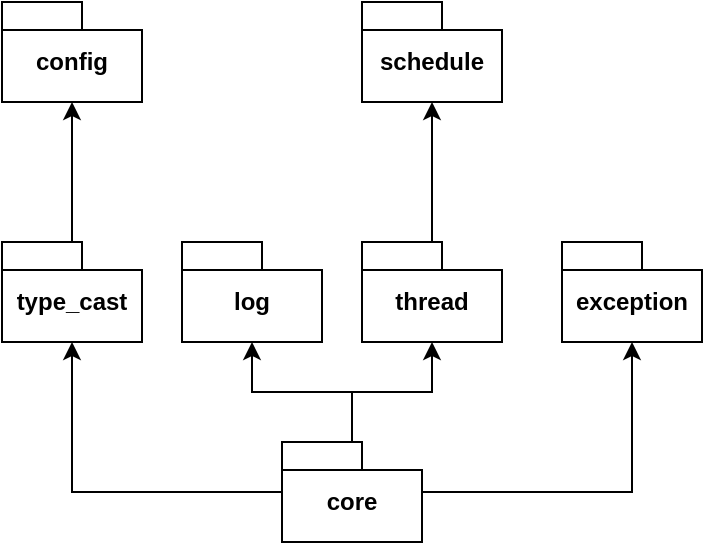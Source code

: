 <mxfile version="24.7.17" pages="2">
  <diagram id="NXlRC5RTMhaFIr8OJBEM" name="库的依赖关系">
    <mxGraphModel dx="1420" dy="822" grid="1" gridSize="10" guides="1" tooltips="1" connect="1" arrows="1" fold="1" page="1" pageScale="1" pageWidth="827" pageHeight="1169" math="0" shadow="0">
      <root>
        <mxCell id="0" />
        <mxCell id="1" parent="0" />
        <mxCell id="0Jr2urM_oxhzjha_tr9U-3" value="" style="edgeStyle=orthogonalEdgeStyle;rounded=0;orthogonalLoop=1;jettySize=auto;html=1;" edge="1" parent="1" source="DIk9cUcS_Ifio9A4nCbF-1" target="DIk9cUcS_Ifio9A4nCbF-3">
          <mxGeometry relative="1" as="geometry" />
        </mxCell>
        <mxCell id="0Jr2urM_oxhzjha_tr9U-4" value="" style="edgeStyle=orthogonalEdgeStyle;rounded=0;orthogonalLoop=1;jettySize=auto;html=1;" edge="1" parent="1" source="DIk9cUcS_Ifio9A4nCbF-1" target="DIk9cUcS_Ifio9A4nCbF-2">
          <mxGeometry relative="1" as="geometry" />
        </mxCell>
        <mxCell id="0Jr2urM_oxhzjha_tr9U-6" value="" style="edgeStyle=orthogonalEdgeStyle;rounded=0;orthogonalLoop=1;jettySize=auto;html=1;" edge="1" parent="1" source="DIk9cUcS_Ifio9A4nCbF-1" target="0Jr2urM_oxhzjha_tr9U-5">
          <mxGeometry relative="1" as="geometry" />
        </mxCell>
        <mxCell id="0Jr2urM_oxhzjha_tr9U-10" value="" style="edgeStyle=orthogonalEdgeStyle;rounded=0;orthogonalLoop=1;jettySize=auto;html=1;" edge="1" parent="1" source="DIk9cUcS_Ifio9A4nCbF-1" target="0Jr2urM_oxhzjha_tr9U-9">
          <mxGeometry relative="1" as="geometry" />
        </mxCell>
        <mxCell id="DIk9cUcS_Ifio9A4nCbF-1" value="core" style="shape=folder;fontStyle=1;spacingTop=10;tabWidth=40;tabHeight=14;tabPosition=left;html=1;whiteSpace=wrap;" parent="1" vertex="1">
          <mxGeometry x="370" y="890" width="70" height="50" as="geometry" />
        </mxCell>
        <mxCell id="DIk9cUcS_Ifio9A4nCbF-2" value="log" style="shape=folder;fontStyle=1;spacingTop=10;tabWidth=40;tabHeight=14;tabPosition=left;html=1;whiteSpace=wrap;" parent="1" vertex="1">
          <mxGeometry x="320" y="790" width="70" height="50" as="geometry" />
        </mxCell>
        <mxCell id="0Jr2urM_oxhzjha_tr9U-1" value="" style="edgeStyle=orthogonalEdgeStyle;rounded=0;orthogonalLoop=1;jettySize=auto;html=1;" edge="1" parent="1" source="DIk9cUcS_Ifio9A4nCbF-3" target="DIk9cUcS_Ifio9A4nCbF-4">
          <mxGeometry relative="1" as="geometry" />
        </mxCell>
        <mxCell id="DIk9cUcS_Ifio9A4nCbF-3" value="type_cast" style="shape=folder;fontStyle=1;spacingTop=10;tabWidth=40;tabHeight=14;tabPosition=left;html=1;whiteSpace=wrap;" parent="1" vertex="1">
          <mxGeometry x="230" y="790" width="70" height="50" as="geometry" />
        </mxCell>
        <mxCell id="DIk9cUcS_Ifio9A4nCbF-4" value="config" style="shape=folder;fontStyle=1;spacingTop=10;tabWidth=40;tabHeight=14;tabPosition=left;html=1;whiteSpace=wrap;" parent="1" vertex="1">
          <mxGeometry x="230" y="670" width="70" height="50" as="geometry" />
        </mxCell>
        <mxCell id="0Jr2urM_oxhzjha_tr9U-8" value="" style="edgeStyle=orthogonalEdgeStyle;rounded=0;orthogonalLoop=1;jettySize=auto;html=1;" edge="1" parent="1" source="0Jr2urM_oxhzjha_tr9U-5" target="0Jr2urM_oxhzjha_tr9U-7">
          <mxGeometry relative="1" as="geometry" />
        </mxCell>
        <mxCell id="0Jr2urM_oxhzjha_tr9U-5" value="thread" style="shape=folder;fontStyle=1;spacingTop=10;tabWidth=40;tabHeight=14;tabPosition=left;html=1;whiteSpace=wrap;" vertex="1" parent="1">
          <mxGeometry x="410" y="790" width="70" height="50" as="geometry" />
        </mxCell>
        <mxCell id="0Jr2urM_oxhzjha_tr9U-7" value="schedule" style="shape=folder;fontStyle=1;spacingTop=10;tabWidth=40;tabHeight=14;tabPosition=left;html=1;whiteSpace=wrap;" vertex="1" parent="1">
          <mxGeometry x="410" y="670" width="70" height="50" as="geometry" />
        </mxCell>
        <mxCell id="0Jr2urM_oxhzjha_tr9U-9" value="exception" style="shape=folder;fontStyle=1;spacingTop=10;tabWidth=40;tabHeight=14;tabPosition=left;html=1;whiteSpace=wrap;" vertex="1" parent="1">
          <mxGeometry x="510" y="790" width="70" height="50" as="geometry" />
        </mxCell>
      </root>
    </mxGraphModel>
  </diagram>
  <diagram name="Page-1" id="6133507b-19e7-1e82-6fc7-422aa6c4b21f">
    <mxGraphModel dx="-561" dy="956" grid="1" gridSize="10" guides="1" tooltips="1" connect="1" arrows="1" fold="1" page="1" pageScale="1" pageWidth="1100" pageHeight="850" background="none" math="0" shadow="0">
      <root>
        <mxCell id="0" />
        <mxCell id="1" parent="0" />
        <mxCell id="AdcH9d_CE-9o9flsWC_j-28" value="ConfigValue&amp;lt;Ty&amp;gt;" style="swimlane;fontStyle=1;align=center;verticalAlign=top;childLayout=stackLayout;horizontal=1;startSize=26;horizontalStack=0;resizeParent=1;resizeParentMax=0;resizeLast=0;collapsible=1;marginBottom=0;whiteSpace=wrap;html=1;" parent="1" vertex="1">
          <mxGeometry x="1932.5" y="658" width="160" height="86" as="geometry" />
        </mxCell>
        <mxCell id="AdcH9d_CE-9o9flsWC_j-29" value="+ field: type" style="text;strokeColor=none;fillColor=none;align=left;verticalAlign=top;spacingLeft=4;spacingRight=4;overflow=hidden;rotatable=0;points=[[0,0.5],[1,0.5]];portConstraint=eastwest;whiteSpace=wrap;html=1;" parent="AdcH9d_CE-9o9flsWC_j-28" vertex="1">
          <mxGeometry y="26" width="160" height="26" as="geometry" />
        </mxCell>
        <mxCell id="AdcH9d_CE-9o9flsWC_j-30" value="" style="line;strokeWidth=1;fillColor=none;align=left;verticalAlign=middle;spacingTop=-1;spacingLeft=3;spacingRight=3;rotatable=0;labelPosition=right;points=[];portConstraint=eastwest;strokeColor=inherit;" parent="AdcH9d_CE-9o9flsWC_j-28" vertex="1">
          <mxGeometry y="52" width="160" height="8" as="geometry" />
        </mxCell>
        <mxCell id="AdcH9d_CE-9o9flsWC_j-31" value="+ method(type): type" style="text;strokeColor=none;fillColor=none;align=left;verticalAlign=top;spacingLeft=4;spacingRight=4;overflow=hidden;rotatable=0;points=[[0,0.5],[1,0.5]];portConstraint=eastwest;whiteSpace=wrap;html=1;" parent="AdcH9d_CE-9o9flsWC_j-28" vertex="1">
          <mxGeometry y="60" width="160" height="26" as="geometry" />
        </mxCell>
        <mxCell id="AdcH9d_CE-9o9flsWC_j-32" value="ConfigManager" style="swimlane;fontStyle=1;align=center;verticalAlign=top;childLayout=stackLayout;horizontal=1;startSize=26;horizontalStack=0;resizeParent=1;resizeParentMax=0;resizeLast=0;collapsible=1;marginBottom=0;whiteSpace=wrap;html=1;" parent="1" vertex="1">
          <mxGeometry x="1932.5" y="322" width="160" height="86" as="geometry" />
        </mxCell>
        <mxCell id="AdcH9d_CE-9o9flsWC_j-33" value="+ field: type" style="text;strokeColor=none;fillColor=none;align=left;verticalAlign=top;spacingLeft=4;spacingRight=4;overflow=hidden;rotatable=0;points=[[0,0.5],[1,0.5]];portConstraint=eastwest;whiteSpace=wrap;html=1;" parent="AdcH9d_CE-9o9flsWC_j-32" vertex="1">
          <mxGeometry y="26" width="160" height="26" as="geometry" />
        </mxCell>
        <mxCell id="AdcH9d_CE-9o9flsWC_j-34" value="" style="line;strokeWidth=1;fillColor=none;align=left;verticalAlign=middle;spacingTop=-1;spacingLeft=3;spacingRight=3;rotatable=0;labelPosition=right;points=[];portConstraint=eastwest;strokeColor=inherit;" parent="AdcH9d_CE-9o9flsWC_j-32" vertex="1">
          <mxGeometry y="52" width="160" height="8" as="geometry" />
        </mxCell>
        <mxCell id="AdcH9d_CE-9o9flsWC_j-35" value="+ method(type): type" style="text;strokeColor=none;fillColor=none;align=left;verticalAlign=top;spacingLeft=4;spacingRight=4;overflow=hidden;rotatable=0;points=[[0,0.5],[1,0.5]];portConstraint=eastwest;whiteSpace=wrap;html=1;" parent="AdcH9d_CE-9o9flsWC_j-32" vertex="1">
          <mxGeometry y="60" width="160" height="26" as="geometry" />
        </mxCell>
        <mxCell id="AdcH9d_CE-9o9flsWC_j-36" value="1:n" style="endArrow=open;html=1;endSize=12;startArrow=diamondThin;startSize=14;startFill=0;align=left;verticalAlign=bottom;rounded=0;entryX=0.5;entryY=0;entryDx=0;entryDy=0;" parent="1" source="AdcH9d_CE-9o9flsWC_j-32" target="12" edge="1">
          <mxGeometry x="-0.6" relative="1" as="geometry">
            <mxPoint x="2260" y="608" as="sourcePoint" />
            <mxPoint x="2080" y="548" as="targetPoint" />
            <mxPoint as="offset" />
          </mxGeometry>
        </mxCell>
        <mxCell id="AdcH9d_CE-9o9flsWC_j-48" value="LogEvent" style="swimlane;align=center;verticalAlign=top;childLayout=stackLayout;horizontal=1;startSize=26;horizontalStack=0;resizeParent=1;resizeParentMax=0;resizeLast=0;collapsible=1;marginBottom=0;whiteSpace=wrap;html=1;" parent="1" vertex="1">
          <mxGeometry x="1680" y="450" width="190" height="294" as="geometry" />
        </mxCell>
        <mxCell id="AdcH9d_CE-9o9flsWC_j-49" value="- m_logger_name:String" style="text;strokeColor=none;fillColor=none;align=left;verticalAlign=top;spacingLeft=4;spacingRight=4;overflow=hidden;rotatable=0;points=[[0,0.5],[1,0.5]];portConstraint=eastwest;whiteSpace=wrap;html=1;" parent="AdcH9d_CE-9o9flsWC_j-48" vertex="1">
          <mxGeometry y="26" width="190" height="26" as="geometry" />
        </mxCell>
        <mxCell id="19" value="- m_type: value_type" style="text;strokeColor=none;fillColor=none;align=left;verticalAlign=top;spacingLeft=4;spacingRight=4;overflow=hidden;rotatable=0;points=[[0,0.5],[1,0.5]];portConstraint=eastwest;whiteSpace=wrap;html=1;" parent="AdcH9d_CE-9o9flsWC_j-48" vertex="1">
          <mxGeometry y="52" width="190" height="26" as="geometry" />
        </mxCell>
        <mxCell id="18" value="- m_local_info: SourceInfo" style="text;strokeColor=none;fillColor=none;align=left;verticalAlign=top;spacingLeft=4;spacingRight=4;overflow=hidden;rotatable=0;points=[[0,0.5],[1,0.5]];portConstraint=eastwest;whiteSpace=wrap;html=1;" parent="AdcH9d_CE-9o9flsWC_j-48" vertex="1">
          <mxGeometry y="78" width="190" height="26" as="geometry" />
        </mxCell>
        <mxCell id="23" value="- m_time: time_t" style="text;strokeColor=none;fillColor=none;align=left;verticalAlign=top;spacingLeft=4;spacingRight=4;overflow=hidden;rotatable=0;points=[[0,0.5],[1,0.5]];portConstraint=eastwest;whiteSpace=wrap;html=1;" parent="AdcH9d_CE-9o9flsWC_j-48" vertex="1">
          <mxGeometry y="104" width="190" height="26" as="geometry" />
        </mxCell>
        <mxCell id="20" value="- m_thread_id: tid_t" style="text;strokeColor=none;fillColor=none;align=left;verticalAlign=top;spacingLeft=4;spacingRight=4;overflow=hidden;rotatable=0;points=[[0,0.5],[1,0.5]];portConstraint=eastwest;whiteSpace=wrap;html=1;" parent="AdcH9d_CE-9o9flsWC_j-48" vertex="1">
          <mxGeometry y="130" width="190" height="26" as="geometry" />
        </mxCell>
        <mxCell id="22" value="- m_coroutine_id: cid_t" style="text;strokeColor=none;fillColor=none;align=left;verticalAlign=top;spacingLeft=4;spacingRight=4;overflow=hidden;rotatable=0;points=[[0,0.5],[1,0.5]];portConstraint=eastwest;whiteSpace=wrap;html=1;" parent="AdcH9d_CE-9o9flsWC_j-48" vertex="1">
          <mxGeometry y="156" width="190" height="26" as="geometry" />
        </mxCell>
        <mxCell id="21" value="- m_thread_name: String&#xa;" style="text;strokeColor=none;fillColor=none;align=left;verticalAlign=top;spacingLeft=4;spacingRight=4;overflow=hidden;rotatable=0;points=[[0,0.5],[1,0.5]];portConstraint=eastwest;whiteSpace=wrap;html=1;" parent="AdcH9d_CE-9o9flsWC_j-48" vertex="1">
          <mxGeometry y="182" width="190" height="26" as="geometry" />
        </mxCell>
        <mxCell id="24" value="- m_coroutine_name: String" style="text;strokeColor=none;fillColor=none;align=left;verticalAlign=top;spacingLeft=4;spacingRight=4;overflow=hidden;rotatable=0;points=[[0,0.5],[1,0.5]];portConstraint=eastwest;whiteSpace=wrap;html=1;" parent="AdcH9d_CE-9o9flsWC_j-48" vertex="1">
          <mxGeometry y="208" width="190" height="26" as="geometry" />
        </mxCell>
        <mxCell id="25" value="- m_msg: SString" style="text;strokeColor=none;fillColor=none;align=left;verticalAlign=top;spacingLeft=4;spacingRight=4;overflow=hidden;rotatable=0;points=[[0,0.5],[1,0.5]];portConstraint=eastwest;whiteSpace=wrap;html=1;" parent="AdcH9d_CE-9o9flsWC_j-48" vertex="1">
          <mxGeometry y="234" width="190" height="26" as="geometry" />
        </mxCell>
        <mxCell id="AdcH9d_CE-9o9flsWC_j-50" value="" style="line;strokeWidth=1;fillColor=none;align=left;verticalAlign=middle;spacingTop=-1;spacingLeft=3;spacingRight=3;rotatable=0;labelPosition=right;points=[];portConstraint=eastwest;strokeColor=inherit;" parent="AdcH9d_CE-9o9flsWC_j-48" vertex="1">
          <mxGeometry y="260" width="190" height="8" as="geometry" />
        </mxCell>
        <mxCell id="AdcH9d_CE-9o9flsWC_j-51" value="+ method(type): type" style="text;strokeColor=none;fillColor=none;align=left;verticalAlign=top;spacingLeft=4;spacingRight=4;overflow=hidden;rotatable=0;points=[[0,0.5],[1,0.5]];portConstraint=eastwest;whiteSpace=wrap;html=1;" parent="AdcH9d_CE-9o9flsWC_j-48" vertex="1">
          <mxGeometry y="268" width="190" height="26" as="geometry" />
        </mxCell>
        <mxCell id="AdcH9d_CE-9o9flsWC_j-56" value="LogFormatter" style="swimlane;fontStyle=1;align=center;verticalAlign=top;childLayout=stackLayout;horizontal=1;startSize=26;horizontalStack=0;resizeParent=1;resizeParentMax=0;resizeLast=0;collapsible=1;marginBottom=0;whiteSpace=wrap;html=1;" parent="1" vertex="1">
          <mxGeometry x="1170" y="440" width="160" height="86" as="geometry" />
        </mxCell>
        <mxCell id="AdcH9d_CE-9o9flsWC_j-57" value="+ field: type" style="text;strokeColor=none;fillColor=none;align=left;verticalAlign=top;spacingLeft=4;spacingRight=4;overflow=hidden;rotatable=0;points=[[0,0.5],[1,0.5]];portConstraint=eastwest;whiteSpace=wrap;html=1;" parent="AdcH9d_CE-9o9flsWC_j-56" vertex="1">
          <mxGeometry y="26" width="160" height="26" as="geometry" />
        </mxCell>
        <mxCell id="AdcH9d_CE-9o9flsWC_j-58" value="" style="line;strokeWidth=1;fillColor=none;align=left;verticalAlign=middle;spacingTop=-1;spacingLeft=3;spacingRight=3;rotatable=0;labelPosition=right;points=[];portConstraint=eastwest;strokeColor=inherit;" parent="AdcH9d_CE-9o9flsWC_j-56" vertex="1">
          <mxGeometry y="52" width="160" height="8" as="geometry" />
        </mxCell>
        <mxCell id="AdcH9d_CE-9o9flsWC_j-59" value="+ method(type): type" style="text;strokeColor=none;fillColor=none;align=left;verticalAlign=top;spacingLeft=4;spacingRight=4;overflow=hidden;rotatable=0;points=[[0,0.5],[1,0.5]];portConstraint=eastwest;whiteSpace=wrap;html=1;" parent="AdcH9d_CE-9o9flsWC_j-56" vertex="1">
          <mxGeometry y="60" width="160" height="26" as="geometry" />
        </mxCell>
        <UserObject label="LoggerAppender" id="AdcH9d_CE-9o9flsWC_j-60">
          <mxCell style="swimlane;fontStyle=1;align=center;verticalAlign=top;childLayout=stackLayout;horizontal=1;startSize=26;horizontalStack=0;resizeParent=1;resizeParentMax=0;resizeLast=0;collapsible=1;marginBottom=0;whiteSpace=wrap;html=1;points=[[0,0,0,0,0],[0,0.25,0,0,0],[0,0.5,0,0,0],[0,0.75,0,0,0],[0,1,0,0,0],[0.25,0,0,0,0],[0.25,1,0,0,0],[0.5,0,0,0,0],[0.5,1,0,0,0],[0.75,0,0,0,0],[0.75,1,0,0,0],[1,0,0,0,0],[1,0.25,0,0,0],[1,0.5,0,0,0],[1,0.75,0,0,0],[1,1,0,0,0]];" parent="1" vertex="1">
            <mxGeometry x="1170" y="603" width="160" height="86" as="geometry" />
          </mxCell>
        </UserObject>
        <mxCell id="AdcH9d_CE-9o9flsWC_j-61" value="+ field: type" style="text;strokeColor=none;fillColor=none;align=left;verticalAlign=top;spacingLeft=4;spacingRight=4;overflow=hidden;rotatable=0;points=[[0,0.5],[1,0.5]];portConstraint=eastwest;whiteSpace=wrap;html=1;" parent="AdcH9d_CE-9o9flsWC_j-60" vertex="1">
          <mxGeometry y="26" width="160" height="26" as="geometry" />
        </mxCell>
        <mxCell id="AdcH9d_CE-9o9flsWC_j-62" value="" style="line;strokeWidth=1;fillColor=none;align=left;verticalAlign=middle;spacingTop=-1;spacingLeft=3;spacingRight=3;rotatable=0;labelPosition=right;points=[];portConstraint=eastwest;strokeColor=inherit;" parent="AdcH9d_CE-9o9flsWC_j-60" vertex="1">
          <mxGeometry y="52" width="160" height="8" as="geometry" />
        </mxCell>
        <mxCell id="AdcH9d_CE-9o9flsWC_j-63" value="+ method(type): type" style="text;strokeColor=none;fillColor=none;align=left;verticalAlign=top;spacingLeft=4;spacingRight=4;overflow=hidden;rotatable=0;points=[[0,0.5],[1,0.5]];portConstraint=eastwest;whiteSpace=wrap;html=1;" parent="AdcH9d_CE-9o9flsWC_j-60" vertex="1">
          <mxGeometry y="60" width="160" height="26" as="geometry" />
        </mxCell>
        <mxCell id="AdcH9d_CE-9o9flsWC_j-68" value="Logger" style="swimlane;fontStyle=1;align=center;verticalAlign=top;childLayout=stackLayout;horizontal=1;startSize=26;horizontalStack=0;resizeParent=1;resizeParentMax=0;resizeLast=0;collapsible=1;marginBottom=0;whiteSpace=wrap;html=1;" parent="1" vertex="1">
          <mxGeometry x="1440" y="440" width="160" height="86" as="geometry" />
        </mxCell>
        <mxCell id="AdcH9d_CE-9o9flsWC_j-69" value="+ field: type" style="text;strokeColor=none;fillColor=none;align=left;verticalAlign=top;spacingLeft=4;spacingRight=4;overflow=hidden;rotatable=0;points=[[0,0.5],[1,0.5]];portConstraint=eastwest;whiteSpace=wrap;html=1;" parent="AdcH9d_CE-9o9flsWC_j-68" vertex="1">
          <mxGeometry y="26" width="160" height="26" as="geometry" />
        </mxCell>
        <mxCell id="AdcH9d_CE-9o9flsWC_j-70" value="" style="line;strokeWidth=1;fillColor=none;align=left;verticalAlign=middle;spacingTop=-1;spacingLeft=3;spacingRight=3;rotatable=0;labelPosition=right;points=[];portConstraint=eastwest;strokeColor=inherit;" parent="AdcH9d_CE-9o9flsWC_j-68" vertex="1">
          <mxGeometry y="52" width="160" height="8" as="geometry" />
        </mxCell>
        <mxCell id="AdcH9d_CE-9o9flsWC_j-71" value="+ method(type): type" style="text;strokeColor=none;fillColor=none;align=left;verticalAlign=top;spacingLeft=4;spacingRight=4;overflow=hidden;rotatable=0;points=[[0,0.5],[1,0.5]];portConstraint=eastwest;whiteSpace=wrap;html=1;" parent="AdcH9d_CE-9o9flsWC_j-68" vertex="1">
          <mxGeometry y="60" width="160" height="26" as="geometry" />
        </mxCell>
        <mxCell id="AdcH9d_CE-9o9flsWC_j-72" value="LoggerManager" style="swimlane;fontStyle=1;align=center;verticalAlign=top;childLayout=stackLayout;horizontal=1;startSize=26;horizontalStack=0;resizeParent=1;resizeParentMax=0;resizeLast=0;collapsible=1;marginBottom=0;whiteSpace=wrap;html=1;" parent="1" vertex="1">
          <mxGeometry x="1440" y="270" width="160" height="86" as="geometry" />
        </mxCell>
        <mxCell id="AdcH9d_CE-9o9flsWC_j-74" value="" style="line;strokeWidth=1;fillColor=none;align=left;verticalAlign=middle;spacingTop=-1;spacingLeft=3;spacingRight=3;rotatable=0;labelPosition=right;points=[];portConstraint=eastwest;strokeColor=inherit;" parent="AdcH9d_CE-9o9flsWC_j-72" vertex="1">
          <mxGeometry y="26" width="160" height="8" as="geometry" />
        </mxCell>
        <mxCell id="AdcH9d_CE-9o9flsWC_j-73" value="+ field: type" style="text;strokeColor=none;fillColor=none;align=left;verticalAlign=top;spacingLeft=4;spacingRight=4;overflow=hidden;rotatable=0;points=[[0,0.5],[1,0.5]];portConstraint=eastwest;whiteSpace=wrap;html=1;" parent="AdcH9d_CE-9o9flsWC_j-72" vertex="1">
          <mxGeometry y="34" width="160" height="26" as="geometry" />
        </mxCell>
        <mxCell id="AdcH9d_CE-9o9flsWC_j-75" value="+ method(type): type" style="text;strokeColor=none;fillColor=none;align=left;verticalAlign=top;spacingLeft=4;spacingRight=4;overflow=hidden;rotatable=0;points=[[0,0.5],[1,0.5]];portConstraint=eastwest;whiteSpace=wrap;html=1;" parent="AdcH9d_CE-9o9flsWC_j-72" vertex="1">
          <mxGeometry y="60" width="160" height="26" as="geometry" />
        </mxCell>
        <mxCell id="AdcH9d_CE-9o9flsWC_j-79" value="1:n" style="endArrow=open;html=1;endSize=12;startArrow=diamondThin;startSize=14;startFill=0;align=left;verticalAlign=bottom;rounded=0;entryX=0.5;entryY=0;entryDx=0;entryDy=0;exitX=0.5;exitY=1;exitDx=0;exitDy=0;" parent="1" source="AdcH9d_CE-9o9flsWC_j-72" target="AdcH9d_CE-9o9flsWC_j-68" edge="1">
          <mxGeometry x="-0.556" relative="1" as="geometry">
            <mxPoint x="1500" y="333" as="sourcePoint" />
            <mxPoint x="1780" y="413" as="targetPoint" />
            <mxPoint as="offset" />
          </mxGeometry>
        </mxCell>
        <mxCell id="AdcH9d_CE-9o9flsWC_j-84" value="1:n&lt;span style=&quot;color: rgba(0, 0, 0, 0); font-family: monospace; font-size: 0px; background-color: rgb(27, 29, 30);&quot;&gt;%3CmxGraphModel%3E%3Croot%3E%3CmxCell%20id%3D%220%22%2F%3E%3CmxCell%20id%3D%221%22%20parent%3D%220%22%2F%3E%3CmxCell%20id%3D%222%22%20value%3D%22%26lt%3Bp%20style%3D%26quot%3Bmargin%3A0px%3Bmargin-top%3A4px%3Btext-align%3Acenter%3B%26quot%3B%26gt%3B%26lt%3Bi%26gt%3B%26amp%3Blt%3B%26amp%3Blt%3BInterface%26amp%3Bgt%3B%26amp%3Bgt%3B%26lt%3B%2Fi%26gt%3B%26lt%3Bbr%26gt%3B%26lt%3Bspan%20style%3D%26quot%3Bfont-weight%3A%20700%3B%20background-color%3A%20initial%3B%26quot%3B%26gt%3BConfigValueBase%26lt%3B%2Fspan%26gt%3B%26lt%3B%2Fp%26gt%3B%26lt%3Bhr%20size%3D%26quot%3B1%26quot%3B%20style%3D%26quot%3Bborder-style%3Asolid%3B%26quot%3B%26gt%3B%26lt%3Bp%20style%3D%26quot%3Bmargin%3A0px%3Bmargin-left%3A4px%3B%26quot%3B%26gt%3B%2B%20field1%3A%20Type%26lt%3Bbr%26gt%3B%2B%20field2%3A%20Type%26lt%3B%2Fp%26gt%3B%26lt%3Bhr%20size%3D%26quot%3B1%26quot%3B%20style%3D%26quot%3Bborder-style%3Asolid%3B%26quot%3B%26gt%3B%26lt%3Bp%20style%3D%26quot%3Bmargin%3A0px%3Bmargin-left%3A4px%3B%26quot%3B%26gt%3B%2B%20method1(Type)%3A%20Type%26lt%3Bbr%26gt%3B%2B%20method2(Type%2C%20Type)%3A%20Type%26lt%3B%2Fp%26gt%3B%22%20style%3D%22verticalAlign%3Dtop%3Balign%3Dleft%3Boverflow%3Dfill%3Bhtml%3D1%3BwhiteSpace%3Dwrap%3B%22%20vertex%3D%221%22%20parent%3D%221%22%3E%3CmxGeometry%20x%3D%22190%22%20y%3D%22360%22%20width%3D%22190%22%20height%3D%22140%22%20as%3D%22geometry%22%2F%3E%3C%2FmxCell%3E%3CmxCell%20id%3D%223%22%20value%3D%22ConfigValue%26amp%3Blt%3BTy%26amp%3Bgt%3B%22%20style%3D%22swimlane%3BfontStyle%3D1%3Balign%3Dcenter%3BverticalAlign%3Dtop%3BchildLayout%3DstackLayout%3Bhorizontal%3D1%3BstartSize%3D26%3BhorizontalStack%3D0%3BresizeParent%3D1%3BresizeParentMax%3D0%3BresizeLast%3D0%3Bcollapsible%3D1%3BmarginBottom%3D0%3BwhiteSpace%3Dwrap%3Bhtml%3D1%3B%22%20vertex%3D%221%22%20parent%3D%221%22%3E%3CmxGeometry%20x%3D%22205%22%20y%3D%22582%22%20width%3D%22160%22%20height%3D%2286%22%20as%3D%22geometry%22%2F%3E%3C%2FmxCell%3E%3CmxCell%20id%3D%224%22%20value%3D%22%2B%20field%3A%20type%22%20style%3D%22text%3BstrokeColor%3Dnone%3BfillColor%3Dnone%3Balign%3Dleft%3BverticalAlign%3Dtop%3BspacingLeft%3D4%3BspacingRight%3D4%3Boverflow%3Dhidden%3Brotatable%3D0%3Bpoints%3D%5B%5B0%2C0.5%5D%2C%5B1%2C0.5%5D%5D%3BportConstraint%3Deastwest%3BwhiteSpace%3Dwrap%3Bhtml%3D1%3B%22%20vertex%3D%221%22%20parent%3D%223%22%3E%3CmxGeometry%20y%3D%2226%22%20width%3D%22160%22%20height%3D%2226%22%20as%3D%22geometry%22%2F%3E%3C%2FmxCell%3E%3CmxCell%20id%3D%225%22%20value%3D%22%22%20style%3D%22line%3BstrokeWidth%3D1%3BfillColor%3Dnone%3Balign%3Dleft%3BverticalAlign%3Dmiddle%3BspacingTop%3D-1%3BspacingLeft%3D3%3BspacingRight%3D3%3Brotatable%3D0%3BlabelPosition%3Dright%3Bpoints%3D%5B%5D%3BportConstraint%3Deastwest%3BstrokeColor%3Dinherit%3B%22%20vertex%3D%221%22%20parent%3D%223%22%3E%3CmxGeometry%20y%3D%2252%22%20width%3D%22160%22%20height%3D%228%22%20as%3D%22geometry%22%2F%3E%3C%2FmxCell%3E%3CmxCell%20id%3D%226%22%20value%3D%22%2B%20method(type)%3A%20type%22%20style%3D%22text%3BstrokeColor%3Dnone%3BfillColor%3Dnone%3Balign%3Dleft%3BverticalAlign%3Dtop%3BspacingLeft%3D4%3BspacingRight%3D4%3Boverflow%3Dhidden%3Brotatable%3D0%3Bpoints%3D%5B%5B0%2C0.5%5D%2C%5B1%2C0.5%5D%5D%3BportConstraint%3Deastwest%3BwhiteSpace%3Dwrap%3Bhtml%3D1%3B%22%20vertex%3D%221%22%20parent%3D%223%22%3E%3CmxGeometry%20y%3D%2260%22%20width%3D%22160%22%20height%3D%2226%22%20as%3D%22geometry%22%2F%3E%3C%2FmxCell%3E%3CmxCell%20id%3D%227%22%20value%3D%22ConfigManager%22%20style%3D%22swimlane%3BfontStyle%3D1%3Balign%3Dcenter%3BverticalAlign%3Dtop%3BchildLayout%3DstackLayout%3Bhorizontal%3D1%3BstartSize%3D26%3BhorizontalStack%3D0%3BresizeParent%3D1%3BresizeParentMax%3D0%3BresizeLast%3D0%3Bcollapsible%3D1%3BmarginBottom%3D0%3BwhiteSpace%3Dwrap%3Bhtml%3D1%3B%22%20vertex%3D%221%22%20parent%3D%221%22%3E%3CmxGeometry%20x%3D%22530%22%20y%3D%22387%22%20width%3D%22160%22%20height%3D%2286%22%20as%3D%22geometry%22%2F%3E%3C%2FmxCell%3E%3CmxCell%20id%3D%228%22%20value%3D%22%2B%20field%3A%20type%22%20style%3D%22text%3BstrokeColor%3Dnone%3BfillColor%3Dnone%3Balign%3Dleft%3BverticalAlign%3Dtop%3BspacingLeft%3D4%3BspacingRight%3D4%3Boverflow%3Dhidden%3Brotatable%3D0%3Bpoints%3D%5B%5B0%2C0.5%5D%2C%5B1%2C0.5%5D%5D%3BportConstraint%3Deastwest%3BwhiteSpace%3Dwrap%3Bhtml%3D1%3B%22%20vertex%3D%221%22%20parent%3D%227%22%3E%3CmxGeometry%20y%3D%2226%22%20width%3D%22160%22%20height%3D%2226%22%20as%3D%22geometry%22%2F%3E%3C%2FmxCell%3E%3CmxCell%20id%3D%229%22%20value%3D%22%22%20style%3D%22line%3BstrokeWidth%3D1%3BfillColor%3Dnone%3Balign%3Dleft%3BverticalAlign%3Dmiddle%3BspacingTop%3D-1%3BspacingLeft%3D3%3BspacingRight%3D3%3Brotatable%3D0%3BlabelPosition%3Dright%3Bpoints%3D%5B%5D%3BportConstraint%3Deastwest%3BstrokeColor%3Dinherit%3B%22%20vertex%3D%221%22%20parent%3D%227%22%3E%3CmxGeometry%20y%3D%2252%22%20width%3D%22160%22%20height%3D%228%22%20as%3D%22geometry%22%2F%3E%3C%2FmxCell%3E%3CmxCell%20id%3D%2210%22%20value%3D%22%2B%20method(type)%3A%20type%22%20style%3D%22text%3BstrokeColor%3Dnone%3BfillColor%3Dnone%3Balign%3Dleft%3BverticalAlign%3Dtop%3BspacingLeft%3D4%3BspacingRight%3D4%3Boverflow%3Dhidden%3Brotatable%3D0%3Bpoints%3D%5B%5B0%2C0.5%5D%2C%5B1%2C0.5%5D%5D%3BportConstraint%3Deastwest%3BwhiteSpace%3Dwrap%3Bhtml%3D1%3B%22%20vertex%3D%221%22%20parent%3D%227%22%3E%3CmxGeometry%20y%3D%2260%22%20width%3D%22160%22%20height%3D%2226%22%20as%3D%22geometry%22%2F%3E%3C%2FmxCell%3E%3C%2Froot%3E%3C%2FmxGraphModel%3E&lt;/span&gt;" style="endArrow=open;html=1;endSize=12;startArrow=diamondThin;startSize=14;startFill=0;align=left;verticalAlign=bottom;rounded=0;exitX=0.446;exitY=1.022;exitDx=0;exitDy=0;entryX=0.987;entryY=0.67;entryDx=0;entryDy=0;entryPerimeter=0;exitPerimeter=0;" parent="1" source="AdcH9d_CE-9o9flsWC_j-71" target="AdcH9d_CE-9o9flsWC_j-61" edge="1">
          <mxGeometry x="-0.784" relative="1" as="geometry">
            <mxPoint x="1490" y="693" as="sourcePoint" />
            <mxPoint x="1650" y="693" as="targetPoint" />
            <mxPoint as="offset" />
          </mxGeometry>
        </mxCell>
        <mxCell id="AdcH9d_CE-9o9flsWC_j-85" value="1:1&lt;span style=&quot;color: rgba(0, 0, 0, 0); font-family: monospace; font-size: 0px; background-color: rgb(27, 29, 30);&quot;&gt;%3CmxGraphModel%3E%3Croot%3E%3CmxCell%20id%3D%220%22%2F%3E%3CmxCell%20id%3D%221%22%20parent%3D%220%22%2F%3E%3CmxCell%20id%3D%222%22%20value%3D%22%26lt%3Bp%20style%3D%26quot%3Bmargin%3A0px%3Bmargin-top%3A4px%3Btext-align%3Acenter%3B%26quot%3B%26gt%3B%26lt%3Bi%26gt%3B%26amp%3Blt%3B%26amp%3Blt%3BInterface%26amp%3Bgt%3B%26amp%3Bgt%3B%26lt%3B%2Fi%26gt%3B%26lt%3Bbr%26gt%3B%26lt%3Bspan%20style%3D%26quot%3Bfont-weight%3A%20700%3B%20background-color%3A%20initial%3B%26quot%3B%26gt%3BConfigValueBase%26lt%3B%2Fspan%26gt%3B%26lt%3B%2Fp%26gt%3B%26lt%3Bhr%20size%3D%26quot%3B1%26quot%3B%20style%3D%26quot%3Bborder-style%3Asolid%3B%26quot%3B%26gt%3B%26lt%3Bp%20style%3D%26quot%3Bmargin%3A0px%3Bmargin-left%3A4px%3B%26quot%3B%26gt%3B%2B%20field1%3A%20Type%26lt%3Bbr%26gt%3B%2B%20field2%3A%20Type%26lt%3B%2Fp%26gt%3B%26lt%3Bhr%20size%3D%26quot%3B1%26quot%3B%20style%3D%26quot%3Bborder-style%3Asolid%3B%26quot%3B%26gt%3B%26lt%3Bp%20style%3D%26quot%3Bmargin%3A0px%3Bmargin-left%3A4px%3B%26quot%3B%26gt%3B%2B%20method1(Type)%3A%20Type%26lt%3Bbr%26gt%3B%2B%20method2(Type%2C%20Type)%3A%20Type%26lt%3B%2Fp%26gt%3B%22%20style%3D%22verticalAlign%3Dtop%3Balign%3Dleft%3Boverflow%3Dfill%3Bhtml%3D1%3BwhiteSpace%3Dwrap%3B%22%20vertex%3D%221%22%20parent%3D%221%22%3E%3CmxGeometry%20x%3D%22190%22%20y%3D%22360%22%20width%3D%22190%22%20height%3D%22140%22%20as%3D%22geometry%22%2F%3E%3C%2FmxCell%3E%3CmxCell%20id%3D%223%22%20value%3D%22ConfigValue%26amp%3Blt%3BTy%26amp%3Bgt%3B%22%20style%3D%22swimlane%3BfontStyle%3D1%3Balign%3Dcenter%3BverticalAlign%3Dtop%3BchildLayout%3DstackLayout%3Bhorizontal%3D1%3BstartSize%3D26%3BhorizontalStack%3D0%3BresizeParent%3D1%3BresizeParentMax%3D0%3BresizeLast%3D0%3Bcollapsible%3D1%3BmarginBottom%3D0%3BwhiteSpace%3Dwrap%3Bhtml%3D1%3B%22%20vertex%3D%221%22%20parent%3D%221%22%3E%3CmxGeometry%20x%3D%22205%22%20y%3D%22582%22%20width%3D%22160%22%20height%3D%2286%22%20as%3D%22geometry%22%2F%3E%3C%2FmxCell%3E%3CmxCell%20id%3D%224%22%20value%3D%22%2B%20field%3A%20type%22%20style%3D%22text%3BstrokeColor%3Dnone%3BfillColor%3Dnone%3Balign%3Dleft%3BverticalAlign%3Dtop%3BspacingLeft%3D4%3BspacingRight%3D4%3Boverflow%3Dhidden%3Brotatable%3D0%3Bpoints%3D%5B%5B0%2C0.5%5D%2C%5B1%2C0.5%5D%5D%3BportConstraint%3Deastwest%3BwhiteSpace%3Dwrap%3Bhtml%3D1%3B%22%20vertex%3D%221%22%20parent%3D%223%22%3E%3CmxGeometry%20y%3D%2226%22%20width%3D%22160%22%20height%3D%2226%22%20as%3D%22geometry%22%2F%3E%3C%2FmxCell%3E%3CmxCell%20id%3D%225%22%20value%3D%22%22%20style%3D%22line%3BstrokeWidth%3D1%3BfillColor%3Dnone%3Balign%3Dleft%3BverticalAlign%3Dmiddle%3BspacingTop%3D-1%3BspacingLeft%3D3%3BspacingRight%3D3%3Brotatable%3D0%3BlabelPosition%3Dright%3Bpoints%3D%5B%5D%3BportConstraint%3Deastwest%3BstrokeColor%3Dinherit%3B%22%20vertex%3D%221%22%20parent%3D%223%22%3E%3CmxGeometry%20y%3D%2252%22%20width%3D%22160%22%20height%3D%228%22%20as%3D%22geometry%22%2F%3E%3C%2FmxCell%3E%3CmxCell%20id%3D%226%22%20value%3D%22%2B%20method(type)%3A%20type%22%20style%3D%22text%3BstrokeColor%3Dnone%3BfillColor%3Dnone%3Balign%3Dleft%3BverticalAlign%3Dtop%3BspacingLeft%3D4%3BspacingRight%3D4%3Boverflow%3Dhidden%3Brotatable%3D0%3Bpoints%3D%5B%5B0%2C0.5%5D%2C%5B1%2C0.5%5D%5D%3BportConstraint%3Deastwest%3BwhiteSpace%3Dwrap%3Bhtml%3D1%3B%22%20vertex%3D%221%22%20parent%3D%223%22%3E%3CmxGeometry%20y%3D%2260%22%20width%3D%22160%22%20height%3D%2226%22%20as%3D%22geometry%22%2F%3E%3C%2FmxCell%3E%3CmxCell%20id%3D%227%22%20value%3D%22ConfigManager%22%20style%3D%22swimlane%3BfontStyle%3D1%3Balign%3Dcenter%3BverticalAlign%3Dtop%3BchildLayout%3DstackLayout%3Bhorizontal%3D1%3BstartSize%3D26%3BhorizontalStack%3D0%3BresizeParent%3D1%3BresizeParentMax%3D0%3BresizeLast%3D0%3Bcollapsible%3D1%3BmarginBottom%3D0%3BwhiteSpace%3Dwrap%3Bhtml%3D1%3B%22%20vertex%3D%221%22%20parent%3D%221%22%3E%3CmxGeometry%20x%3D%22530%22%20y%3D%22387%22%20width%3D%22160%22%20height%3D%2286%22%20as%3D%22geometry%22%2F%3E%3C%2FmxCell%3E%3CmxCell%20id%3D%228%22%20value%3D%22%2B%20field%3A%20type%22%20style%3D%22text%3BstrokeColor%3Dnone%3BfillColor%3Dnone%3Balign%3Dleft%3BverticalAlign%3Dtop%3BspacingLeft%3D4%3BspacingRight%3D4%3Boverflow%3Dhidden%3Brotatable%3D0%3Bpoints%3D%5B%5B0%2C0.5%5D%2C%5B1%2C0.5%5D%5D%3BportConstraint%3Deastwest%3BwhiteSpace%3Dwrap%3Bhtml%3D1%3B%22%20vertex%3D%221%22%20parent%3D%227%22%3E%3CmxGeometry%20y%3D%2226%22%20width%3D%22160%22%20height%3D%2226%22%20as%3D%22geometry%22%2F%3E%3C%2FmxCell%3E%3CmxCell%20id%3D%229%22%20value%3D%22%22%20style%3D%22line%3BstrokeWidth%3D1%3BfillColor%3Dnone%3Balign%3Dleft%3BverticalAlign%3Dmiddle%3BspacingTop%3D-1%3BspacingLeft%3D3%3BspacingRight%3D3%3Brotatable%3D0%3BlabelPosition%3Dright%3Bpoints%3D%5B%5D%3BportConstraint%3Deastwest%3BstrokeColor%3Dinherit%3B%22%20vertex%3D%221%22%20parent%3D%227%22%3E%3CmxGeometry%20y%3D%2252%22%20width%3D%22160%22%20height%3D%228%22%20as%3D%22geometry%22%2F%3E%3C%2FmxCell%3E%3CmxCell%20id%3D%2210%22%20value%3D%22%2B%20method(type)%3A%20type%22%20style%3D%22text%3BstrokeColor%3Dnone%3BfillColor%3Dnone%3Balign%3Dleft%3BverticalAlign%3Dtop%3BspacingLeft%3D4%3BspacingRight%3D4%3Boverflow%3Dhidden%3Brotatable%3D0%3Bpoints%3D%5B%5B0%2C0.5%5D%2C%5B1%2C0.5%5D%5D%3BportConstraint%3Deastwest%3BwhiteSpace%3Dwrap%3Bhtml%3D1%3B%22%20vertex%3D%221%22%20parent%3D%227%22%3E%3CmxGeometry%20y%3D%2260%22%20width%3D%22160%22%20height%3D%2226%22%20as%3D%22geometry%22%2F%3E%3C%2FmxCell%3E%3C%2Froot%3E%3C%2FmxGraphModel%3E&lt;/span&gt;" style="endArrow=open;html=1;endSize=12;startArrow=diamondThin;startSize=14;startFill=0;align=left;verticalAlign=bottom;rounded=0;exitX=0;exitY=0.5;exitDx=0;exitDy=0;entryX=1;entryY=0.5;entryDx=0;entryDy=0;" parent="1" source="AdcH9d_CE-9o9flsWC_j-69" target="AdcH9d_CE-9o9flsWC_j-57" edge="1">
          <mxGeometry x="-0.636" relative="1" as="geometry">
            <mxPoint x="1490" y="743" as="sourcePoint" />
            <mxPoint x="1650" y="743" as="targetPoint" />
            <mxPoint as="offset" />
          </mxGeometry>
        </mxCell>
        <mxCell id="AdcH9d_CE-9o9flsWC_j-86" value="ConsolAppender" style="swimlane;fontStyle=1;align=center;verticalAlign=top;childLayout=stackLayout;horizontal=1;startSize=26;horizontalStack=0;resizeParent=1;resizeParentMax=0;resizeLast=0;collapsible=1;marginBottom=0;whiteSpace=wrap;html=1;" parent="1" vertex="1">
          <mxGeometry x="1310" y="753" width="160" height="86" as="geometry" />
        </mxCell>
        <mxCell id="AdcH9d_CE-9o9flsWC_j-87" value="+ field: type" style="text;strokeColor=none;fillColor=none;align=left;verticalAlign=top;spacingLeft=4;spacingRight=4;overflow=hidden;rotatable=0;points=[[0,0.5],[1,0.5]];portConstraint=eastwest;whiteSpace=wrap;html=1;" parent="AdcH9d_CE-9o9flsWC_j-86" vertex="1">
          <mxGeometry y="26" width="160" height="26" as="geometry" />
        </mxCell>
        <mxCell id="AdcH9d_CE-9o9flsWC_j-88" value="" style="line;strokeWidth=1;fillColor=none;align=left;verticalAlign=middle;spacingTop=-1;spacingLeft=3;spacingRight=3;rotatable=0;labelPosition=right;points=[];portConstraint=eastwest;strokeColor=inherit;" parent="AdcH9d_CE-9o9flsWC_j-86" vertex="1">
          <mxGeometry y="52" width="160" height="8" as="geometry" />
        </mxCell>
        <mxCell id="AdcH9d_CE-9o9flsWC_j-89" value="+ method(type): type" style="text;strokeColor=none;fillColor=none;align=left;verticalAlign=top;spacingLeft=4;spacingRight=4;overflow=hidden;rotatable=0;points=[[0,0.5],[1,0.5]];portConstraint=eastwest;whiteSpace=wrap;html=1;" parent="AdcH9d_CE-9o9flsWC_j-86" vertex="1">
          <mxGeometry y="60" width="160" height="26" as="geometry" />
        </mxCell>
        <mxCell id="AdcH9d_CE-9o9flsWC_j-90" value="FileAppender" style="swimlane;fontStyle=1;align=center;verticalAlign=top;childLayout=stackLayout;horizontal=1;startSize=26;horizontalStack=0;resizeParent=1;resizeParentMax=0;resizeLast=0;collapsible=1;marginBottom=0;whiteSpace=wrap;html=1;" parent="1" vertex="1">
          <mxGeometry x="1120" y="751" width="160" height="86" as="geometry" />
        </mxCell>
        <mxCell id="AdcH9d_CE-9o9flsWC_j-91" value="+ field: type" style="text;strokeColor=none;fillColor=none;align=left;verticalAlign=top;spacingLeft=4;spacingRight=4;overflow=hidden;rotatable=0;points=[[0,0.5],[1,0.5]];portConstraint=eastwest;whiteSpace=wrap;html=1;" parent="AdcH9d_CE-9o9flsWC_j-90" vertex="1">
          <mxGeometry y="26" width="160" height="26" as="geometry" />
        </mxCell>
        <mxCell id="AdcH9d_CE-9o9flsWC_j-92" value="" style="line;strokeWidth=1;fillColor=none;align=left;verticalAlign=middle;spacingTop=-1;spacingLeft=3;spacingRight=3;rotatable=0;labelPosition=right;points=[];portConstraint=eastwest;strokeColor=inherit;" parent="AdcH9d_CE-9o9flsWC_j-90" vertex="1">
          <mxGeometry y="52" width="160" height="8" as="geometry" />
        </mxCell>
        <mxCell id="AdcH9d_CE-9o9flsWC_j-93" value="+ method(type): type" style="text;strokeColor=none;fillColor=none;align=left;verticalAlign=top;spacingLeft=4;spacingRight=4;overflow=hidden;rotatable=0;points=[[0,0.5],[1,0.5]];portConstraint=eastwest;whiteSpace=wrap;html=1;" parent="AdcH9d_CE-9o9flsWC_j-90" vertex="1">
          <mxGeometry y="60" width="160" height="26" as="geometry" />
        </mxCell>
        <mxCell id="AdcH9d_CE-9o9flsWC_j-95" value="" style="endArrow=open;endFill=1;endSize=12;html=1;rounded=0;entryX=0.5;entryY=1;entryDx=0;entryDy=0;entryPerimeter=0;" parent="1" target="AdcH9d_CE-9o9flsWC_j-60" edge="1">
          <mxGeometry width="160" relative="1" as="geometry">
            <mxPoint x="1200" y="751" as="sourcePoint" />
            <mxPoint x="1400" y="733" as="targetPoint" />
          </mxGeometry>
        </mxCell>
        <mxCell id="AdcH9d_CE-9o9flsWC_j-96" value="" style="endArrow=open;endFill=1;endSize=12;html=1;rounded=0;entryX=0.599;entryY=0.981;entryDx=0;entryDy=0;exitX=0.5;exitY=0;exitDx=0;exitDy=0;entryPerimeter=0;" parent="1" source="AdcH9d_CE-9o9flsWC_j-86" target="AdcH9d_CE-9o9flsWC_j-63" edge="1">
          <mxGeometry width="160" relative="1" as="geometry">
            <mxPoint x="1210" y="761" as="sourcePoint" />
            <mxPoint x="1237" y="703" as="targetPoint" />
          </mxGeometry>
        </mxCell>
        <mxCell id="11" value="1:n" style="endArrow=open;html=1;endSize=12;startArrow=diamondThin;startSize=14;startFill=0;align=left;verticalAlign=bottom;rounded=0;entryX=0.5;entryY=0;entryDx=0;entryDy=0;entryPerimeter=0;exitX=0.5;exitY=1;exitDx=0;exitDy=0;" parent="1" source="AdcH9d_CE-9o9flsWC_j-56" target="AdcH9d_CE-9o9flsWC_j-60" edge="1">
          <mxGeometry x="-0.556" relative="1" as="geometry">
            <mxPoint x="1250" y="510" as="sourcePoint" />
            <mxPoint x="1530" y="499" as="targetPoint" />
            <mxPoint as="offset" />
          </mxGeometry>
        </mxCell>
        <mxCell id="12" value="&lt;p style=&quot;border-color: var(--border-color); margin: 4px 0px 0px;&quot;&gt;&lt;i style=&quot;border-color: var(--border-color);&quot;&gt;&amp;lt;&amp;lt;Interface&amp;gt;&amp;gt;&lt;/i&gt;&lt;/p&gt;ConfigValueBase&lt;p style=&quot;border-color: var(--border-color); margin: 0px 0px 0px 4px;&quot;&gt;&lt;br style=&quot;border-color: var(--border-color); font-weight: 400; text-align: left;&quot;&gt;&lt;/p&gt;" style="swimlane;fontStyle=1;align=center;verticalAlign=top;childLayout=stackLayout;horizontal=1;startSize=48;horizontalStack=0;resizeParent=1;resizeParentMax=0;resizeLast=0;collapsible=1;marginBottom=0;whiteSpace=wrap;html=1;" parent="1" vertex="1">
          <mxGeometry x="1920" y="478" width="185" height="108" as="geometry" />
        </mxCell>
        <mxCell id="13" value="+ field: type" style="text;strokeColor=none;fillColor=none;align=left;verticalAlign=top;spacingLeft=4;spacingRight=4;overflow=hidden;rotatable=0;points=[[0,0.5],[1,0.5]];portConstraint=eastwest;whiteSpace=wrap;html=1;" parent="12" vertex="1">
          <mxGeometry y="48" width="185" height="26" as="geometry" />
        </mxCell>
        <mxCell id="14" value="" style="line;strokeWidth=1;fillColor=none;align=left;verticalAlign=middle;spacingTop=-1;spacingLeft=3;spacingRight=3;rotatable=0;labelPosition=right;points=[];portConstraint=eastwest;strokeColor=inherit;" parent="12" vertex="1">
          <mxGeometry y="74" width="185" height="8" as="geometry" />
        </mxCell>
        <mxCell id="15" value="+ method(type): type" style="text;strokeColor=none;fillColor=none;align=left;verticalAlign=top;spacingLeft=4;spacingRight=4;overflow=hidden;rotatable=0;points=[[0,0.5],[1,0.5]];portConstraint=eastwest;whiteSpace=wrap;html=1;" parent="12" vertex="1">
          <mxGeometry y="82" width="185" height="26" as="geometry" />
        </mxCell>
        <mxCell id="16" value="" style="endArrow=open;endFill=1;endSize=12;html=1;rounded=0;exitX=0.5;exitY=0;exitDx=0;exitDy=0;" parent="1" source="AdcH9d_CE-9o9flsWC_j-28" target="12" edge="1">
          <mxGeometry width="160" relative="1" as="geometry">
            <mxPoint x="2160" y="708" as="sourcePoint" />
            <mxPoint x="2320" y="708" as="targetPoint" />
          </mxGeometry>
        </mxCell>
        <mxCell id="26" value="&amp;lt;&amp;lt;enum&amp;gt;&amp;gt;&lt;br&gt;value_type" style="swimlane;fontStyle=0;childLayout=stackLayout;horizontal=1;startSize=38;fillColor=none;horizontalStack=0;resizeParent=1;resizeParentMax=0;resizeLast=0;collapsible=1;marginBottom=0;whiteSpace=wrap;html=1;" parent="1" vertex="1">
          <mxGeometry x="1680" y="257" width="140" height="168" as="geometry">
            <mxRectangle x="2000" y="502" width="100" height="40" as="alternateBounds" />
          </mxGeometry>
        </mxCell>
        <mxCell id="27" value="LE_UNDEFINED" style="text;strokeColor=none;fillColor=none;align=left;verticalAlign=top;spacingLeft=4;spacingRight=4;overflow=hidden;rotatable=0;points=[[0,0.5],[1,0.5]];portConstraint=eastwest;whiteSpace=wrap;html=1;" parent="26" vertex="1">
          <mxGeometry y="38" width="140" height="26" as="geometry" />
        </mxCell>
        <mxCell id="29" value="LE_DEBUG" style="text;strokeColor=none;fillColor=none;align=left;verticalAlign=top;spacingLeft=4;spacingRight=4;overflow=hidden;rotatable=0;points=[[0,0.5],[1,0.5]];portConstraint=eastwest;whiteSpace=wrap;html=1;" parent="26" vertex="1">
          <mxGeometry y="64" width="140" height="26" as="geometry" />
        </mxCell>
        <mxCell id="28" value="LE_INFO" style="text;strokeColor=none;fillColor=none;align=left;verticalAlign=top;spacingLeft=4;spacingRight=4;overflow=hidden;rotatable=0;points=[[0,0.5],[1,0.5]];portConstraint=eastwest;whiteSpace=wrap;html=1;" parent="26" vertex="1">
          <mxGeometry y="90" width="140" height="26" as="geometry" />
        </mxCell>
        <mxCell id="30" value="LE_WARN" style="text;strokeColor=none;fillColor=none;align=left;verticalAlign=top;spacingLeft=4;spacingRight=4;overflow=hidden;rotatable=0;points=[[0,0.5],[1,0.5]];portConstraint=eastwest;whiteSpace=wrap;html=1;" parent="26" vertex="1">
          <mxGeometry y="116" width="140" height="26" as="geometry" />
        </mxCell>
        <mxCell id="31" value="LE_ERROR" style="text;strokeColor=none;fillColor=none;align=left;verticalAlign=top;spacingLeft=4;spacingRight=4;overflow=hidden;rotatable=0;points=[[0,0.5],[1,0.5]];portConstraint=eastwest;whiteSpace=wrap;html=1;" parent="26" vertex="1">
          <mxGeometry y="142" width="140" height="26" as="geometry" />
        </mxCell>
      </root>
    </mxGraphModel>
  </diagram>
</mxfile>
